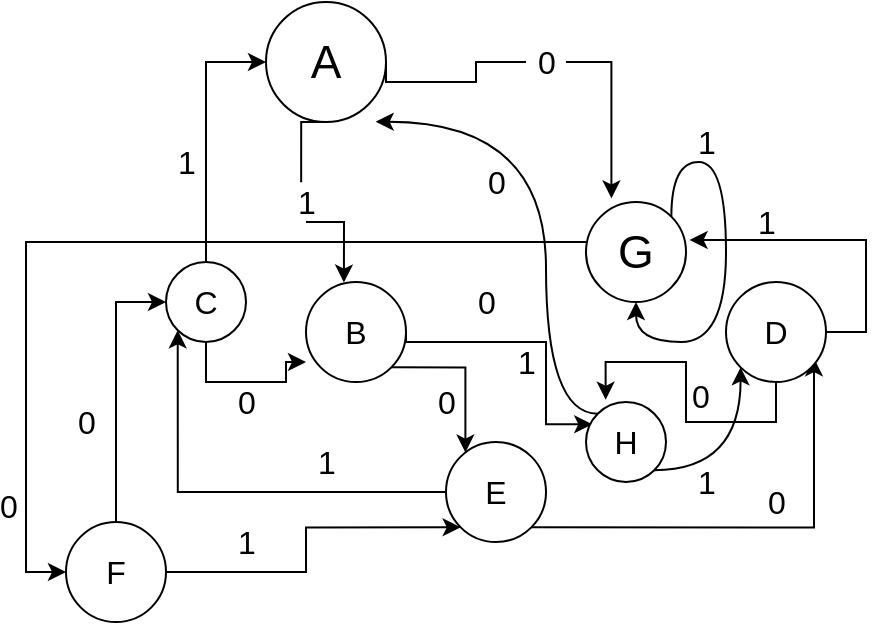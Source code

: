 <mxfile version="16.6.6" type="device"><diagram id="WklIcV_PqWvU0sT5SV9C" name="Page-1"><mxGraphModel dx="412" dy="414" grid="1" gridSize="10" guides="1" tooltips="1" connect="1" arrows="1" fold="1" page="1" pageScale="1" pageWidth="850" pageHeight="1100" math="0" shadow="0"><root><mxCell id="0"/><mxCell id="1" parent="0"/><mxCell id="-rnnNdTWJgvOHWKOJLtz-4" style="edgeStyle=orthogonalEdgeStyle;rounded=0;orthogonalLoop=1;jettySize=auto;html=1;exitX=1;exitY=0.5;exitDx=0;exitDy=0;entryX=0.254;entryY=-0.036;entryDx=0;entryDy=0;entryPerimeter=0;fontSize=23;startArrow=none;" edge="1" parent="1" source="-rnnNdTWJgvOHWKOJLtz-7" target="-rnnNdTWJgvOHWKOJLtz-3"><mxGeometry relative="1" as="geometry"/></mxCell><mxCell id="-rnnNdTWJgvOHWKOJLtz-10" style="edgeStyle=orthogonalEdgeStyle;rounded=0;orthogonalLoop=1;jettySize=auto;html=1;exitX=0.5;exitY=1;exitDx=0;exitDy=0;entryX=0.379;entryY=0.006;entryDx=0;entryDy=0;entryPerimeter=0;fontSize=16;startArrow=none;" edge="1" parent="1" source="-rnnNdTWJgvOHWKOJLtz-11" target="-rnnNdTWJgvOHWKOJLtz-9"><mxGeometry relative="1" as="geometry"/></mxCell><mxCell id="-rnnNdTWJgvOHWKOJLtz-1" value="&lt;font style=&quot;font-size: 23px&quot;&gt;A&lt;/font&gt;" style="ellipse;whiteSpace=wrap;html=1;" vertex="1" parent="1"><mxGeometry x="170" y="170" width="60" height="60" as="geometry"/></mxCell><mxCell id="-rnnNdTWJgvOHWKOJLtz-51" style="edgeStyle=orthogonalEdgeStyle;rounded=0;orthogonalLoop=1;jettySize=auto;html=1;exitX=0.5;exitY=0;exitDx=0;exitDy=0;fontSize=16;entryX=0;entryY=0.5;entryDx=0;entryDy=0;" edge="1" parent="1" source="-rnnNdTWJgvOHWKOJLtz-3" target="-rnnNdTWJgvOHWKOJLtz-45"><mxGeometry relative="1" as="geometry"><mxPoint x="529" y="480" as="targetPoint"/><Array as="points"><mxPoint x="355" y="290"/><mxPoint x="50" y="290"/><mxPoint x="50" y="455"/></Array></mxGeometry></mxCell><mxCell id="-rnnNdTWJgvOHWKOJLtz-52" value="0" style="edgeLabel;html=1;align=center;verticalAlign=middle;resizable=0;points=[];fontSize=16;" vertex="1" connectable="0" parent="-rnnNdTWJgvOHWKOJLtz-51"><mxGeometry x="0.793" y="-9" relative="1" as="geometry"><mxPoint as="offset"/></mxGeometry></mxCell><mxCell id="-rnnNdTWJgvOHWKOJLtz-53" style="edgeStyle=orthogonalEdgeStyle;rounded=0;orthogonalLoop=1;jettySize=auto;html=1;exitX=1;exitY=0;exitDx=0;exitDy=0;fontSize=16;entryX=0.5;entryY=0;entryDx=0;entryDy=0;" edge="1" parent="1" source="-rnnNdTWJgvOHWKOJLtz-3" target="-rnnNdTWJgvOHWKOJLtz-3"><mxGeometry relative="1" as="geometry"><mxPoint x="400" y="210" as="targetPoint"/></mxGeometry></mxCell><mxCell id="-rnnNdTWJgvOHWKOJLtz-3" value="G" style="ellipse;whiteSpace=wrap;html=1;fontSize=23;" vertex="1" parent="1"><mxGeometry x="330" y="270" width="50" height="50" as="geometry"/></mxCell><mxCell id="-rnnNdTWJgvOHWKOJLtz-7" value="0" style="text;html=1;align=center;verticalAlign=middle;resizable=0;points=[];autosize=1;strokeColor=none;fillColor=none;fontSize=16;" vertex="1" parent="1"><mxGeometry x="300" y="190" width="20" height="20" as="geometry"/></mxCell><mxCell id="-rnnNdTWJgvOHWKOJLtz-8" value="" style="edgeStyle=orthogonalEdgeStyle;rounded=0;orthogonalLoop=1;jettySize=auto;html=1;exitX=1;exitY=0.5;exitDx=0;exitDy=0;fontSize=23;endArrow=none;" edge="1" parent="1" source="-rnnNdTWJgvOHWKOJLtz-1" target="-rnnNdTWJgvOHWKOJLtz-7"><mxGeometry relative="1" as="geometry"><mxPoint x="250.0" y="210" as="sourcePoint"/><mxPoint x="300" y="200" as="targetPoint"/><Array as="points"><mxPoint x="275" y="210"/><mxPoint x="275" y="200"/></Array></mxGeometry></mxCell><mxCell id="-rnnNdTWJgvOHWKOJLtz-17" style="edgeStyle=orthogonalEdgeStyle;rounded=0;orthogonalLoop=1;jettySize=auto;html=1;exitX=1;exitY=1;exitDx=0;exitDy=0;entryX=0.194;entryY=0.106;entryDx=0;entryDy=0;entryPerimeter=0;fontSize=16;" edge="1" parent="1" source="-rnnNdTWJgvOHWKOJLtz-9" target="-rnnNdTWJgvOHWKOJLtz-13"><mxGeometry relative="1" as="geometry"/></mxCell><mxCell id="-rnnNdTWJgvOHWKOJLtz-21" style="edgeStyle=orthogonalEdgeStyle;rounded=0;orthogonalLoop=1;jettySize=auto;html=1;exitX=1;exitY=0.5;exitDx=0;exitDy=0;fontSize=16;entryX=0.078;entryY=0.278;entryDx=0;entryDy=0;entryPerimeter=0;" edge="1" parent="1" source="-rnnNdTWJgvOHWKOJLtz-9" target="-rnnNdTWJgvOHWKOJLtz-20"><mxGeometry relative="1" as="geometry"><mxPoint x="310" y="380" as="targetPoint"/><Array as="points"><mxPoint x="240" y="340"/><mxPoint x="310" y="340"/><mxPoint x="310" y="381"/></Array></mxGeometry></mxCell><mxCell id="-rnnNdTWJgvOHWKOJLtz-9" value="B" style="ellipse;whiteSpace=wrap;html=1;fontSize=16;" vertex="1" parent="1"><mxGeometry x="190" y="310" width="50" height="50" as="geometry"/></mxCell><mxCell id="-rnnNdTWJgvOHWKOJLtz-11" value="1" style="text;html=1;align=center;verticalAlign=middle;resizable=0;points=[];autosize=1;strokeColor=none;fillColor=none;fontSize=16;" vertex="1" parent="1"><mxGeometry x="180" y="260" width="20" height="20" as="geometry"/></mxCell><mxCell id="-rnnNdTWJgvOHWKOJLtz-12" value="" style="edgeStyle=orthogonalEdgeStyle;rounded=0;orthogonalLoop=1;jettySize=auto;html=1;exitX=0.5;exitY=1;exitDx=0;exitDy=0;entryX=0.379;entryY=0.006;entryDx=0;entryDy=0;entryPerimeter=0;fontSize=16;endArrow=none;" edge="1" parent="1" source="-rnnNdTWJgvOHWKOJLtz-1" target="-rnnNdTWJgvOHWKOJLtz-11"><mxGeometry relative="1" as="geometry"><mxPoint x="200.0" y="230" as="sourcePoint"/><mxPoint x="198.95" y="280.3" as="targetPoint"/></mxGeometry></mxCell><mxCell id="-rnnNdTWJgvOHWKOJLtz-38" style="edgeStyle=orthogonalEdgeStyle;rounded=0;orthogonalLoop=1;jettySize=auto;html=1;exitX=1;exitY=1;exitDx=0;exitDy=0;entryX=0.88;entryY=0.762;entryDx=0;entryDy=0;entryPerimeter=0;fontSize=16;" edge="1" parent="1" source="-rnnNdTWJgvOHWKOJLtz-13" target="-rnnNdTWJgvOHWKOJLtz-29"><mxGeometry relative="1" as="geometry"/></mxCell><mxCell id="-rnnNdTWJgvOHWKOJLtz-43" style="edgeStyle=orthogonalEdgeStyle;rounded=0;orthogonalLoop=1;jettySize=auto;html=1;exitX=0;exitY=0.5;exitDx=0;exitDy=0;entryX=0;entryY=1;entryDx=0;entryDy=0;fontSize=16;" edge="1" parent="1" source="-rnnNdTWJgvOHWKOJLtz-13" target="-rnnNdTWJgvOHWKOJLtz-23"><mxGeometry relative="1" as="geometry"/></mxCell><mxCell id="-rnnNdTWJgvOHWKOJLtz-13" value="E" style="ellipse;whiteSpace=wrap;html=1;fontSize=16;" vertex="1" parent="1"><mxGeometry x="260" y="390" width="50" height="50" as="geometry"/></mxCell><mxCell id="-rnnNdTWJgvOHWKOJLtz-18" value="0" style="text;html=1;align=center;verticalAlign=middle;resizable=0;points=[];autosize=1;strokeColor=none;fillColor=none;fontSize=16;" vertex="1" parent="1"><mxGeometry x="250" y="360" width="20" height="20" as="geometry"/></mxCell><mxCell id="-rnnNdTWJgvOHWKOJLtz-58" style="edgeStyle=orthogonalEdgeStyle;curved=1;rounded=0;orthogonalLoop=1;jettySize=auto;html=1;exitX=0;exitY=0;exitDx=0;exitDy=0;fontSize=16;entryX=0.914;entryY=0.998;entryDx=0;entryDy=0;entryPerimeter=0;" edge="1" parent="1" source="-rnnNdTWJgvOHWKOJLtz-20" target="-rnnNdTWJgvOHWKOJLtz-1"><mxGeometry relative="1" as="geometry"><mxPoint x="300" y="270" as="targetPoint"/><Array as="points"><mxPoint x="310" y="376"/><mxPoint x="310" y="230"/></Array></mxGeometry></mxCell><mxCell id="-rnnNdTWJgvOHWKOJLtz-60" style="edgeStyle=orthogonalEdgeStyle;curved=1;rounded=0;orthogonalLoop=1;jettySize=auto;html=1;exitX=1;exitY=1;exitDx=0;exitDy=0;entryX=0;entryY=1;entryDx=0;entryDy=0;fontSize=16;" edge="1" parent="1" source="-rnnNdTWJgvOHWKOJLtz-20" target="-rnnNdTWJgvOHWKOJLtz-29"><mxGeometry relative="1" as="geometry"/></mxCell><mxCell id="-rnnNdTWJgvOHWKOJLtz-20" value="H" style="ellipse;whiteSpace=wrap;html=1;fontSize=16;" vertex="1" parent="1"><mxGeometry x="330" y="370" width="40" height="40" as="geometry"/></mxCell><mxCell id="-rnnNdTWJgvOHWKOJLtz-22" value="1" style="text;html=1;align=center;verticalAlign=middle;resizable=0;points=[];autosize=1;strokeColor=none;fillColor=none;fontSize=16;" vertex="1" parent="1"><mxGeometry x="290" y="340" width="20" height="20" as="geometry"/></mxCell><mxCell id="-rnnNdTWJgvOHWKOJLtz-25" style="edgeStyle=orthogonalEdgeStyle;rounded=0;orthogonalLoop=1;jettySize=auto;html=1;exitX=0.5;exitY=0;exitDx=0;exitDy=0;entryX=0;entryY=0.5;entryDx=0;entryDy=0;fontSize=16;" edge="1" parent="1" source="-rnnNdTWJgvOHWKOJLtz-23" target="-rnnNdTWJgvOHWKOJLtz-1"><mxGeometry relative="1" as="geometry"/></mxCell><mxCell id="-rnnNdTWJgvOHWKOJLtz-27" style="edgeStyle=orthogonalEdgeStyle;rounded=0;orthogonalLoop=1;jettySize=auto;html=1;exitX=0.5;exitY=1;exitDx=0;exitDy=0;entryX=0;entryY=0.8;entryDx=0;entryDy=0;entryPerimeter=0;fontSize=16;" edge="1" parent="1" source="-rnnNdTWJgvOHWKOJLtz-23" target="-rnnNdTWJgvOHWKOJLtz-9"><mxGeometry relative="1" as="geometry"/></mxCell><mxCell id="-rnnNdTWJgvOHWKOJLtz-23" value="C" style="ellipse;whiteSpace=wrap;html=1;fontSize=16;" vertex="1" parent="1"><mxGeometry x="120" y="300" width="40" height="40" as="geometry"/></mxCell><mxCell id="-rnnNdTWJgvOHWKOJLtz-26" value="1" style="text;html=1;align=center;verticalAlign=middle;resizable=0;points=[];autosize=1;strokeColor=none;fillColor=none;fontSize=16;" vertex="1" parent="1"><mxGeometry x="120" y="240" width="20" height="20" as="geometry"/></mxCell><mxCell id="-rnnNdTWJgvOHWKOJLtz-28" value="0" style="text;html=1;align=center;verticalAlign=middle;resizable=0;points=[];autosize=1;strokeColor=none;fillColor=none;fontSize=16;" vertex="1" parent="1"><mxGeometry x="150" y="360" width="20" height="20" as="geometry"/></mxCell><mxCell id="-rnnNdTWJgvOHWKOJLtz-32" style="edgeStyle=orthogonalEdgeStyle;rounded=0;orthogonalLoop=1;jettySize=auto;html=1;exitX=0.5;exitY=1;exitDx=0;exitDy=0;entryX=0.246;entryY=-0.028;entryDx=0;entryDy=0;entryPerimeter=0;fontSize=16;" edge="1" parent="1" source="-rnnNdTWJgvOHWKOJLtz-29" target="-rnnNdTWJgvOHWKOJLtz-20"><mxGeometry relative="1" as="geometry"/></mxCell><mxCell id="-rnnNdTWJgvOHWKOJLtz-63" value="0" style="edgeLabel;html=1;align=center;verticalAlign=middle;resizable=0;points=[];fontSize=16;" vertex="1" connectable="0" parent="-rnnNdTWJgvOHWKOJLtz-32"><mxGeometry x="0.011" y="-7" relative="1" as="geometry"><mxPoint as="offset"/></mxGeometry></mxCell><mxCell id="-rnnNdTWJgvOHWKOJLtz-40" style="edgeStyle=orthogonalEdgeStyle;rounded=0;orthogonalLoop=1;jettySize=auto;html=1;exitX=1;exitY=0.5;exitDx=0;exitDy=0;entryX=1.036;entryY=0.38;entryDx=0;entryDy=0;entryPerimeter=0;fontSize=16;" edge="1" parent="1" source="-rnnNdTWJgvOHWKOJLtz-29" target="-rnnNdTWJgvOHWKOJLtz-3"><mxGeometry relative="1" as="geometry"/></mxCell><mxCell id="-rnnNdTWJgvOHWKOJLtz-29" value="D" style="ellipse;whiteSpace=wrap;html=1;fontSize=16;" vertex="1" parent="1"><mxGeometry x="400" y="310" width="50" height="50" as="geometry"/></mxCell><mxCell id="-rnnNdTWJgvOHWKOJLtz-33" value="0" style="text;html=1;align=center;verticalAlign=middle;resizable=0;points=[];autosize=1;strokeColor=none;fillColor=none;fontSize=16;" vertex="1" parent="1"><mxGeometry x="270" y="310" width="20" height="20" as="geometry"/></mxCell><mxCell id="-rnnNdTWJgvOHWKOJLtz-39" value="0" style="text;html=1;align=center;verticalAlign=middle;resizable=0;points=[];autosize=1;strokeColor=none;fillColor=none;fontSize=16;" vertex="1" parent="1"><mxGeometry x="415" y="410" width="20" height="20" as="geometry"/></mxCell><mxCell id="-rnnNdTWJgvOHWKOJLtz-42" value="1" style="text;html=1;align=center;verticalAlign=middle;resizable=0;points=[];autosize=1;strokeColor=none;fillColor=none;fontSize=16;" vertex="1" parent="1"><mxGeometry x="410" y="270" width="20" height="20" as="geometry"/></mxCell><mxCell id="-rnnNdTWJgvOHWKOJLtz-44" value="1" style="text;html=1;align=center;verticalAlign=middle;resizable=0;points=[];autosize=1;strokeColor=none;fillColor=none;fontSize=16;" vertex="1" parent="1"><mxGeometry x="190" y="390" width="20" height="20" as="geometry"/></mxCell><mxCell id="-rnnNdTWJgvOHWKOJLtz-46" style="edgeStyle=orthogonalEdgeStyle;rounded=0;orthogonalLoop=1;jettySize=auto;html=1;exitX=0.5;exitY=0;exitDx=0;exitDy=0;fontSize=16;entryX=0;entryY=0.5;entryDx=0;entryDy=0;" edge="1" parent="1" source="-rnnNdTWJgvOHWKOJLtz-45" target="-rnnNdTWJgvOHWKOJLtz-23"><mxGeometry relative="1" as="geometry"><mxPoint x="80" y="310" as="targetPoint"/></mxGeometry></mxCell><mxCell id="-rnnNdTWJgvOHWKOJLtz-48" style="edgeStyle=orthogonalEdgeStyle;rounded=0;orthogonalLoop=1;jettySize=auto;html=1;exitX=1;exitY=0.5;exitDx=0;exitDy=0;entryX=0;entryY=1;entryDx=0;entryDy=0;fontSize=16;" edge="1" parent="1" source="-rnnNdTWJgvOHWKOJLtz-45" target="-rnnNdTWJgvOHWKOJLtz-13"><mxGeometry relative="1" as="geometry"/></mxCell><mxCell id="-rnnNdTWJgvOHWKOJLtz-45" value="F" style="ellipse;whiteSpace=wrap;html=1;fontSize=16;" vertex="1" parent="1"><mxGeometry x="70" y="430" width="50" height="50" as="geometry"/></mxCell><mxCell id="-rnnNdTWJgvOHWKOJLtz-47" value="0" style="text;html=1;align=center;verticalAlign=middle;resizable=0;points=[];autosize=1;strokeColor=none;fillColor=none;fontSize=16;" vertex="1" parent="1"><mxGeometry x="70" y="370" width="20" height="20" as="geometry"/></mxCell><mxCell id="-rnnNdTWJgvOHWKOJLtz-49" value="1" style="text;html=1;align=center;verticalAlign=middle;resizable=0;points=[];autosize=1;strokeColor=none;fillColor=none;fontSize=16;" vertex="1" parent="1"><mxGeometry x="150" y="430" width="20" height="20" as="geometry"/></mxCell><mxCell id="-rnnNdTWJgvOHWKOJLtz-56" style="edgeStyle=orthogonalEdgeStyle;curved=1;rounded=0;orthogonalLoop=1;jettySize=auto;html=1;exitX=1;exitY=0;exitDx=0;exitDy=0;fontSize=16;" edge="1" parent="1" source="-rnnNdTWJgvOHWKOJLtz-3" target="-rnnNdTWJgvOHWKOJLtz-3"><mxGeometry relative="1" as="geometry"/></mxCell><mxCell id="-rnnNdTWJgvOHWKOJLtz-57" value="1" style="text;html=1;align=center;verticalAlign=middle;resizable=0;points=[];autosize=1;strokeColor=none;fillColor=none;fontSize=16;" vertex="1" parent="1"><mxGeometry x="380" y="230" width="20" height="20" as="geometry"/></mxCell><mxCell id="-rnnNdTWJgvOHWKOJLtz-59" value="0" style="text;html=1;align=center;verticalAlign=middle;resizable=0;points=[];autosize=1;strokeColor=none;fillColor=none;fontSize=16;" vertex="1" parent="1"><mxGeometry x="275" y="250" width="20" height="20" as="geometry"/></mxCell><mxCell id="-rnnNdTWJgvOHWKOJLtz-61" value="1" style="text;html=1;align=center;verticalAlign=middle;resizable=0;points=[];autosize=1;strokeColor=none;fillColor=none;fontSize=16;" vertex="1" parent="1"><mxGeometry x="380" y="400" width="20" height="20" as="geometry"/></mxCell></root></mxGraphModel></diagram></mxfile>